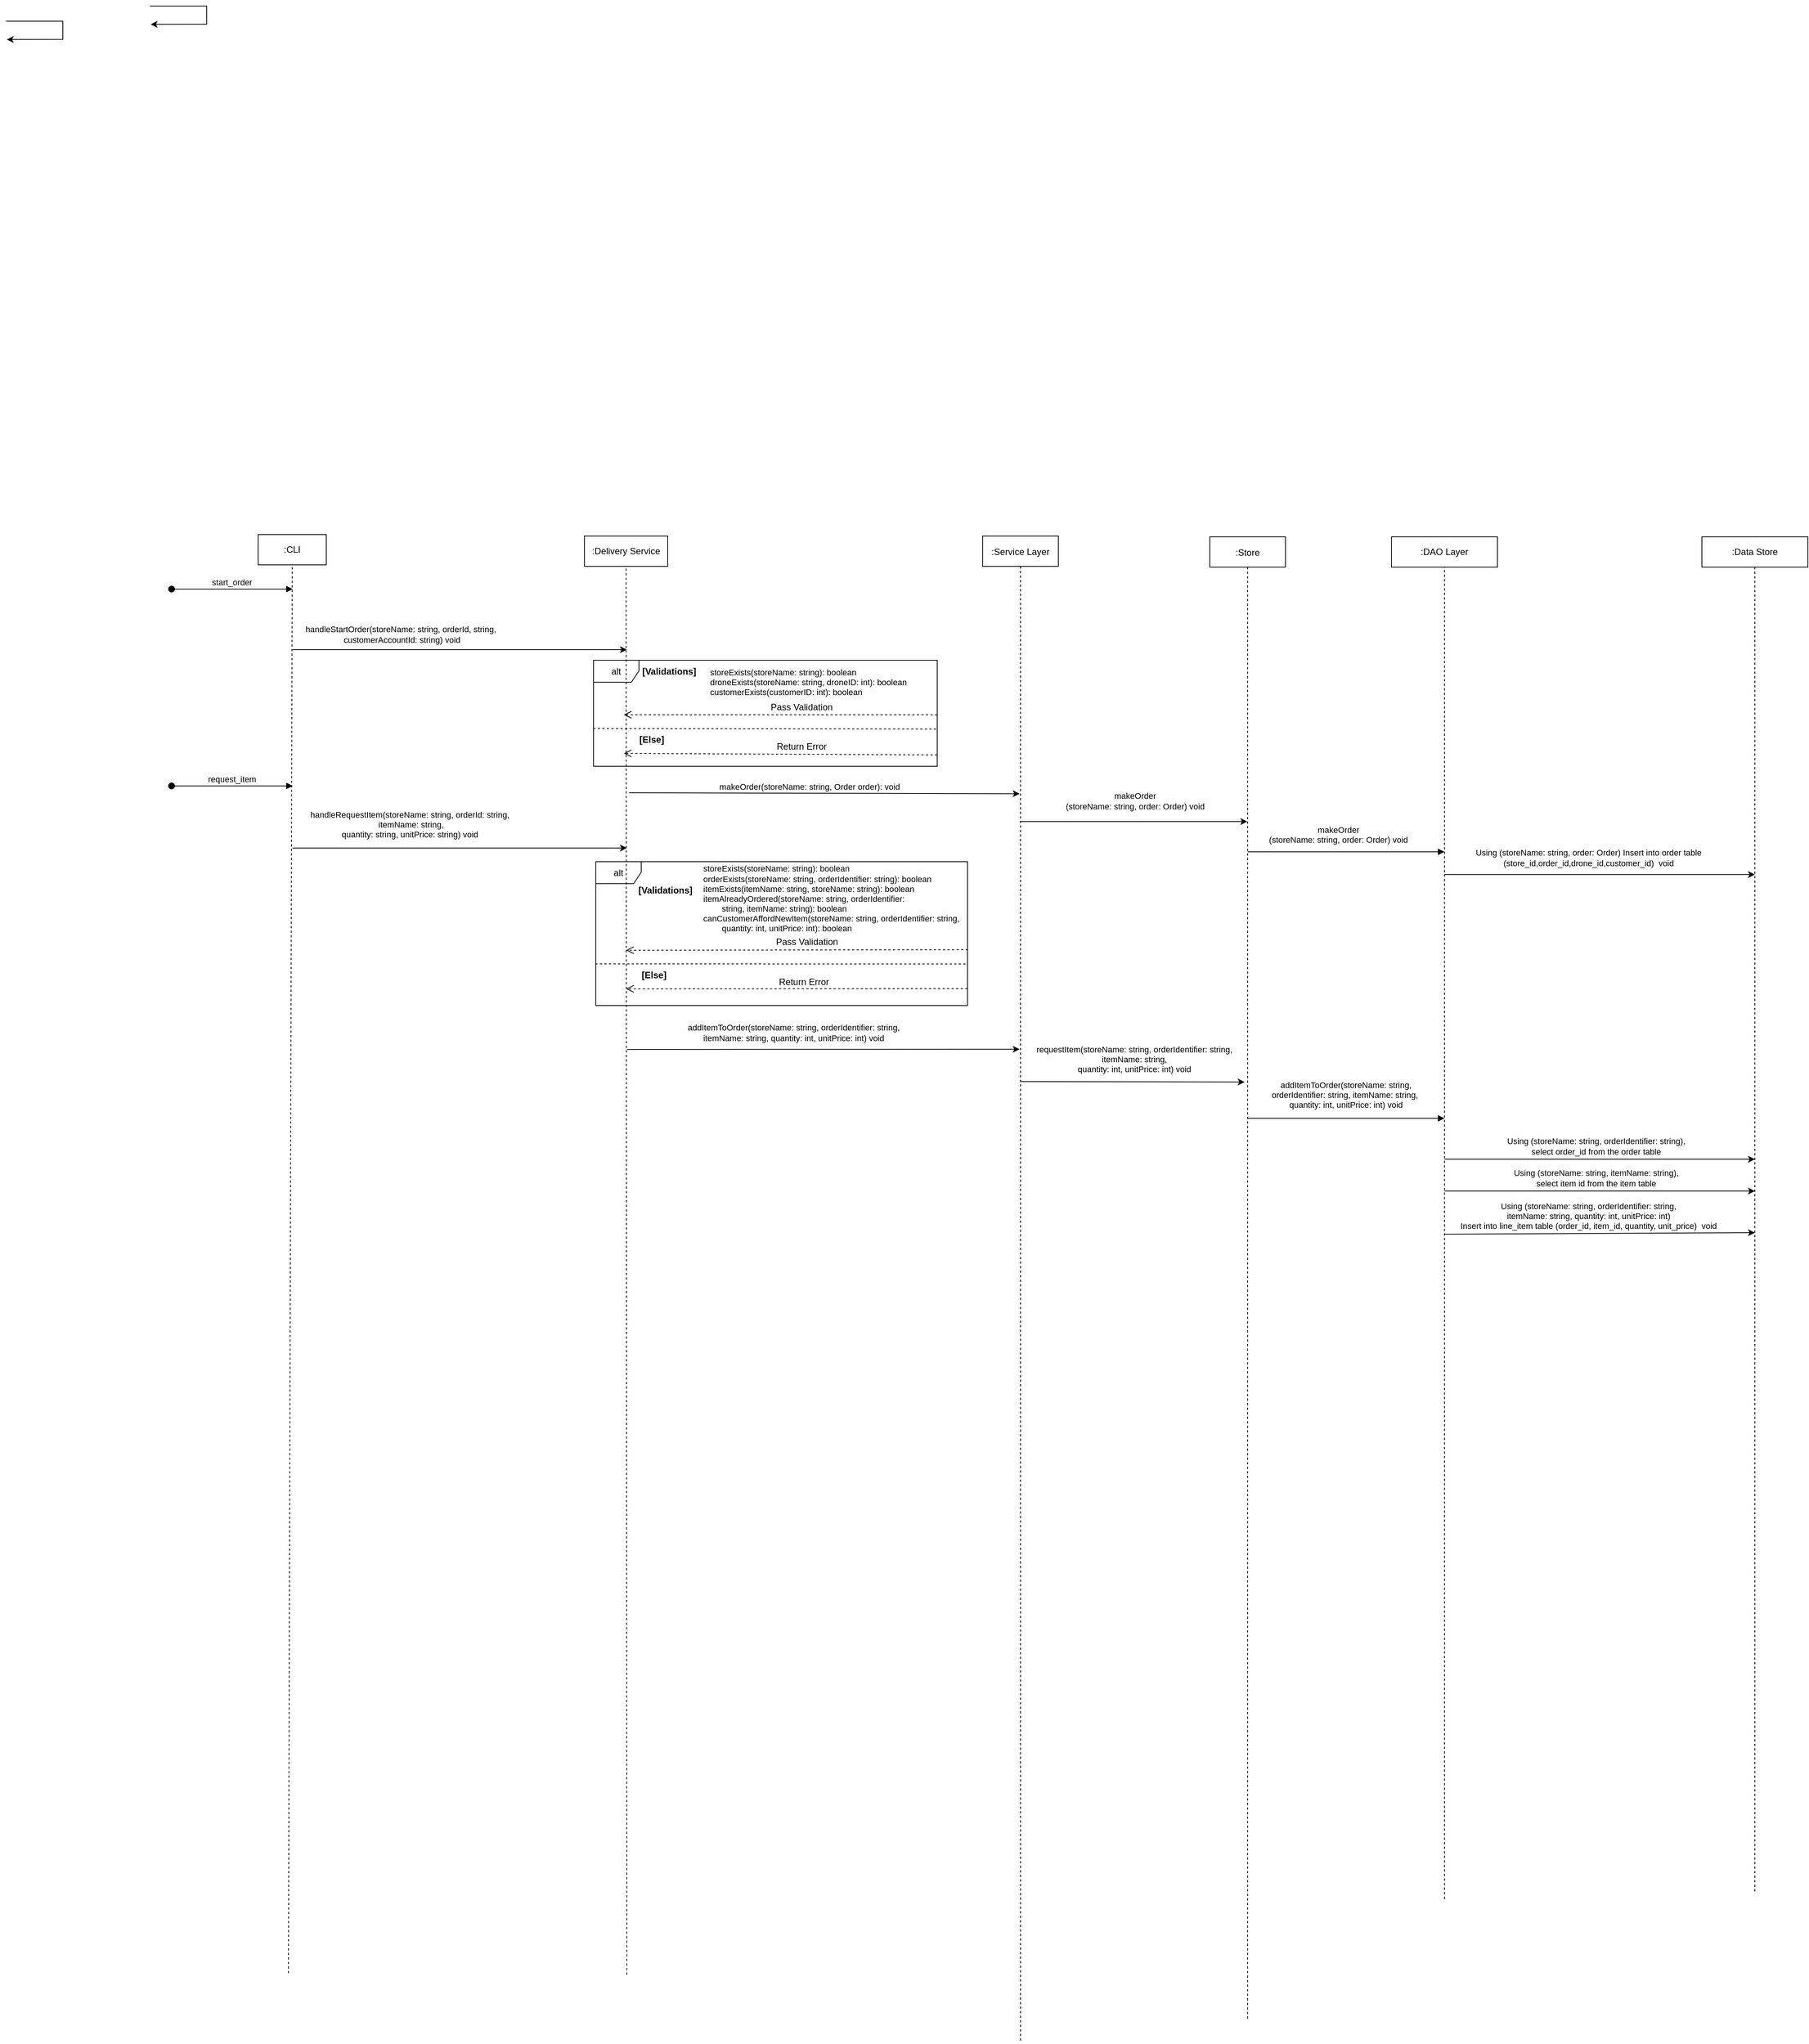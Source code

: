 <mxfile version="20.6.0" type="device"><diagram id="kgpKYQtTHZ0yAKxKKP6v" name="Page-1"><mxGraphModel dx="2587" dy="1567" grid="1" gridSize="10" guides="1" tooltips="1" connect="1" arrows="1" fold="1" page="1" pageScale="1" pageWidth="850" pageHeight="1100" math="0" shadow="0"><root><mxCell id="0"/><mxCell id="1" parent="0"/><mxCell id="V2hqUheWAWQt7SyM2M4Y-16" value="alt" style="shape=umlFrame;whiteSpace=wrap;html=1;width=60;height=29;" parent="1" vertex="1"><mxGeometry x="-841" y="470" width="491" height="190" as="geometry"/></mxCell><mxCell id="V2hqUheWAWQt7SyM2M4Y-1" value="alt" style="shape=umlFrame;whiteSpace=wrap;html=1;width=60;height=29;" parent="1" vertex="1"><mxGeometry x="-844" y="204" width="454" height="140" as="geometry"/></mxCell><mxCell id="3nuBFxr9cyL0pnOWT2aG-1" value=":Store" style="shape=umlLifeline;perimeter=lifelinePerimeter;container=1;collapsible=0;recursiveResize=0;rounded=0;shadow=0;strokeWidth=1;" parent="1" vertex="1"><mxGeometry x="-30" y="41" width="100" height="1960" as="geometry"/></mxCell><mxCell id="3g_IufnBErTThptnOotB-29" value="" style="endArrow=classic;html=1;rounded=0;exitX=0.5;exitY=0.362;exitDx=0;exitDy=0;exitPerimeter=0;" parent="3nuBFxr9cyL0pnOWT2aG-1" source="F65zhz_RUqa8BEvT5nCx-27" edge="1"><mxGeometry width="50" height="50" relative="1" as="geometry"><mxPoint x="-404" y="720" as="sourcePoint"/><mxPoint x="46" y="720" as="targetPoint"/></mxGeometry></mxCell><mxCell id="3g_IufnBErTThptnOotB-30" value="requestItem(storeName: string, orderIdentifier: string, &lt;br&gt;itemName: string, &lt;br&gt;quantity: int, unitPrice: int) void" style="edgeLabel;html=1;align=center;verticalAlign=middle;resizable=0;points=[];" parent="3g_IufnBErTThptnOotB-29" vertex="1" connectable="0"><mxGeometry x="-0.148" y="-3" relative="1" as="geometry"><mxPoint x="24" y="-33" as="offset"/></mxGeometry></mxCell><mxCell id="F65zhz_RUqa8BEvT5nCx-27" value=":Service Layer" style="shape=umlLifeline;perimeter=lifelinePerimeter;container=1;collapsible=0;recursiveResize=0;rounded=0;shadow=0;strokeWidth=1;" parent="1" vertex="1"><mxGeometry x="-330" y="40" width="100" height="1990" as="geometry"/></mxCell><mxCell id="nBW913O-los7_TIp9GuV-24" value="" style="endArrow=classic;html=1;rounded=0;entryX=0.488;entryY=0.329;entryDx=0;entryDy=0;entryPerimeter=0;" parent="F65zhz_RUqa8BEvT5nCx-27" edge="1"><mxGeometry width="50" height="50" relative="1" as="geometry"><mxPoint x="-470" y="678" as="sourcePoint"/><mxPoint x="48.8" y="677.71" as="targetPoint"/></mxGeometry></mxCell><mxCell id="nBW913O-los7_TIp9GuV-25" value="addItemToOrder&lt;span style=&quot;text-align: left;&quot;&gt;(&lt;/span&gt;&lt;font style=&quot;text-align: left;&quot;&gt;storeName: string, orderIdentifier: string, &lt;br&gt;itemName: string, quantity: int, unitPrice: int&lt;/font&gt;&lt;span style=&quot;text-align: left;&quot;&gt;)&amp;nbsp;&lt;/span&gt;void" style="edgeLabel;html=1;align=center;verticalAlign=middle;resizable=0;points=[];" parent="nBW913O-los7_TIp9GuV-24" vertex="1" connectable="0"><mxGeometry x="-0.186" y="3" relative="1" as="geometry"><mxPoint x="9" y="-19" as="offset"/></mxGeometry></mxCell><mxCell id="F65zhz_RUqa8BEvT5nCx-31" value="request_item" style="verticalAlign=bottom;startArrow=oval;endArrow=block;startSize=8;shadow=0;strokeWidth=1;" parent="1" edge="1"><mxGeometry relative="1" as="geometry"><mxPoint x="-1401.37" y="370" as="sourcePoint"/><mxPoint x="-1241.37" y="370" as="targetPoint"/></mxGeometry></mxCell><mxCell id="F65zhz_RUqa8BEvT5nCx-89" value=":Data Store" style="shape=rect;html=1;whiteSpace=wrap;align=center;" parent="1" vertex="1"><mxGeometry x="620" y="41" width="140" height="40" as="geometry"/></mxCell><mxCell id="F65zhz_RUqa8BEvT5nCx-90" value="" style="edgeStyle=none;html=1;dashed=1;endArrow=none;align=center;verticalAlign=bottom;exitX=0.5;exitY=1;rounded=0;" parent="1" source="F65zhz_RUqa8BEvT5nCx-89" edge="1"><mxGeometry x="1" relative="1" as="geometry"><mxPoint x="690" y="1831" as="targetPoint"/></mxGeometry></mxCell><mxCell id="nBW913O-los7_TIp9GuV-14" value="" style="endArrow=classic;html=1;rounded=0;" parent="1" edge="1"><mxGeometry width="50" height="50" relative="1" as="geometry"><mxPoint x="280" y="487" as="sourcePoint"/><mxPoint x="690" y="487" as="targetPoint"/></mxGeometry></mxCell><mxCell id="nBW913O-los7_TIp9GuV-15" value="&lt;font style=&quot;font-size: 11px;&quot;&gt;Using (storeName: string, order: Order) Insert into order table &lt;br&gt;(store_id,order_id,drone_id,customer_id)&lt;/font&gt;&amp;nbsp; void" style="edgeLabel;html=1;align=center;verticalAlign=middle;resizable=0;points=[];" parent="nBW913O-los7_TIp9GuV-14" vertex="1" connectable="0"><mxGeometry x="-0.549" y="2" relative="1" as="geometry"><mxPoint x="97" y="-20" as="offset"/></mxGeometry></mxCell><mxCell id="nBW913O-los7_TIp9GuV-18" value=":Delivery Service" style="rounded=0;whiteSpace=wrap;html=1;" parent="1" vertex="1"><mxGeometry x="-856" y="40" width="110" height="40" as="geometry"/></mxCell><mxCell id="F65zhz_RUqa8BEvT5nCx-28" value="start_order" style="verticalAlign=bottom;startArrow=oval;endArrow=block;startSize=8;shadow=0;strokeWidth=1;" parent="1" edge="1"><mxGeometry relative="1" as="geometry"><mxPoint x="-1401.37" y="110" as="sourcePoint"/><mxPoint x="-1241.37" y="110" as="targetPoint"/></mxGeometry></mxCell><mxCell id="nBW913O-los7_TIp9GuV-19" value="" style="endArrow=none;dashed=1;html=1;rounded=0;entryX=0.5;entryY=1;entryDx=0;entryDy=0;" parent="1" target="nBW913O-los7_TIp9GuV-18" edge="1"><mxGeometry width="50" height="50" relative="1" as="geometry"><mxPoint x="-800" y="1940" as="sourcePoint"/><mxPoint x="-682" y="100" as="targetPoint"/></mxGeometry></mxCell><mxCell id="F65zhz_RUqa8BEvT5nCx-45" value="" style="endArrow=classic;html=1;rounded=0;entryX=0.51;entryY=0.213;entryDx=0;entryDy=0;entryPerimeter=0;" parent="1" edge="1"><mxGeometry width="50" height="50" relative="1" as="geometry"><mxPoint x="-1620" y="-640" as="sourcePoint"/><mxPoint x="-1619" y="-615.81" as="targetPoint"/><Array as="points"><mxPoint x="-1545" y="-640"/><mxPoint x="-1545" y="-616"/></Array></mxGeometry></mxCell><mxCell id="F65zhz_RUqa8BEvT5nCx-46" value="storeExists(storeName: string): boolean&lt;br&gt;droneExists(storeName: string, droneID: int): boolean&lt;br&gt;customerExists(customerID: int): boolean&lt;br&gt;" style="edgeLabel;html=1;align=left;verticalAlign=middle;resizable=0;points=[];" parent="F65zhz_RUqa8BEvT5nCx-45" vertex="1" connectable="0"><mxGeometry x="0.815" y="-2" relative="1" as="geometry"><mxPoint x="911" y="851" as="offset"/></mxGeometry></mxCell><mxCell id="nBW913O-los7_TIp9GuV-20" value="" style="endArrow=classic;html=1;rounded=0;entryX=0.488;entryY=0.171;entryDx=0;entryDy=0;entryPerimeter=0;" parent="1" target="F65zhz_RUqa8BEvT5nCx-27" edge="1"><mxGeometry width="50" height="50" relative="1" as="geometry"><mxPoint x="-796.99" y="379" as="sourcePoint"/><mxPoint x="-213.49" y="379" as="targetPoint"/></mxGeometry></mxCell><mxCell id="nBW913O-los7_TIp9GuV-21" value="makeOrder(storeName: string, Order order): void" style="edgeLabel;html=1;align=center;verticalAlign=middle;resizable=0;points=[];" parent="nBW913O-los7_TIp9GuV-20" vertex="1" connectable="0"><mxGeometry x="-0.099" y="1" relative="1" as="geometry"><mxPoint x="5" y="-8" as="offset"/></mxGeometry></mxCell><mxCell id="nBW913O-los7_TIp9GuV-22" value="" style="endArrow=classic;html=1;rounded=0;entryX=0.51;entryY=0.213;entryDx=0;entryDy=0;entryPerimeter=0;" parent="1" edge="1"><mxGeometry width="50" height="50" relative="1" as="geometry"><mxPoint x="-1430" y="-660" as="sourcePoint"/><mxPoint x="-1429" y="-635.81" as="targetPoint"/><Array as="points"><mxPoint x="-1355" y="-660"/><mxPoint x="-1355" y="-636"/></Array></mxGeometry></mxCell><mxCell id="nBW913O-los7_TIp9GuV-23" value="storeExists(storeName: string): boolean&lt;br&gt;orderExists(storeName: string, orderIdentifier: string): boolean&lt;br&gt;itemExists(itemName: string, storeName: string): boolean&lt;br&gt;itemAlreadyOrdered(storeName: string, orderIdentifier: &lt;br&gt;&lt;span style=&quot;white-space: pre;&quot;&gt;&#9;&lt;/span&gt;string, itemName: string): boolean&lt;br&gt;canCustomerAffordNewItem(&lt;font style=&quot;font-size: 11px;&quot;&gt;storeName: string, orderIdentifier: string, &lt;br&gt;&lt;span style=&quot;white-space: pre;&quot;&gt;&#9;&lt;/span&gt;quantity: int, unitPrice: int&lt;/font&gt;): boolean" style="edgeLabel;html=1;align=left;verticalAlign=middle;resizable=0;points=[];" parent="nBW913O-los7_TIp9GuV-22" vertex="1" connectable="0"><mxGeometry x="0.815" y="-2" relative="1" as="geometry"><mxPoint x="712" y="1157" as="offset"/></mxGeometry></mxCell><mxCell id="nBW913O-los7_TIp9GuV-37" value=":DAO Layer" style="shape=rect;html=1;whiteSpace=wrap;align=center;" parent="1" vertex="1"><mxGeometry x="210" y="41" width="140" height="40" as="geometry"/></mxCell><mxCell id="nBW913O-los7_TIp9GuV-38" value="" style="endArrow=none;dashed=1;html=1;rounded=0;entryX=0.5;entryY=1;entryDx=0;entryDy=0;" parent="1" target="nBW913O-los7_TIp9GuV-37" edge="1"><mxGeometry width="50" height="50" relative="1" as="geometry"><mxPoint x="280" y="1839.889" as="sourcePoint"/><mxPoint x="150" y="391" as="targetPoint"/></mxGeometry></mxCell><mxCell id="3g_IufnBErTThptnOotB-5" value=":CLI" style="rounded=0;whiteSpace=wrap;html=1;" parent="1" vertex="1"><mxGeometry x="-1287" y="38" width="90" height="40" as="geometry"/></mxCell><mxCell id="3g_IufnBErTThptnOotB-6" value="" style="endArrow=none;dashed=1;html=1;rounded=0;entryX=0.5;entryY=1;entryDx=0;entryDy=0;" parent="1" target="3g_IufnBErTThptnOotB-5" edge="1"><mxGeometry width="50" height="50" relative="1" as="geometry"><mxPoint x="-1247" y="1938" as="sourcePoint"/><mxPoint x="-1217" y="98" as="targetPoint"/></mxGeometry></mxCell><mxCell id="3g_IufnBErTThptnOotB-11" value="" style="endArrow=classic;html=1;rounded=0;" parent="1" edge="1"><mxGeometry width="50" height="50" relative="1" as="geometry"><mxPoint x="-1241.37" y="190" as="sourcePoint"/><mxPoint x="-800" y="190" as="targetPoint"/></mxGeometry></mxCell><mxCell id="3g_IufnBErTThptnOotB-12" value="handleStartOrder(storeName: string, orderId, string,&lt;br&gt;&amp;nbsp;customerAccountId: string) void" style="edgeLabel;html=1;align=center;verticalAlign=middle;resizable=0;points=[];" parent="3g_IufnBErTThptnOotB-11" vertex="1" connectable="0"><mxGeometry x="-0.099" y="1" relative="1" as="geometry"><mxPoint x="-57" y="-19" as="offset"/></mxGeometry></mxCell><mxCell id="3g_IufnBErTThptnOotB-13" value="" style="endArrow=classic;html=1;rounded=0;" parent="1" edge="1"><mxGeometry width="50" height="50" relative="1" as="geometry"><mxPoint x="-1241.37" y="452" as="sourcePoint"/><mxPoint x="-800" y="452" as="targetPoint"/></mxGeometry></mxCell><mxCell id="3g_IufnBErTThptnOotB-14" value="handleRequestItem(storeName: string, orderId: string,&lt;br&gt;&amp;nbsp;itemName: string, &lt;br&gt;quantity: string, unitPrice: string) void" style="edgeLabel;html=1;align=center;verticalAlign=middle;resizable=0;points=[];" parent="3g_IufnBErTThptnOotB-13" vertex="1" connectable="0"><mxGeometry x="-0.099" y="1" relative="1" as="geometry"><mxPoint x="-45" y="-30" as="offset"/></mxGeometry></mxCell><mxCell id="3g_IufnBErTThptnOotB-24" value="" style="endArrow=classic;html=1;rounded=0;" parent="1" target="3nuBFxr9cyL0pnOWT2aG-1" edge="1"><mxGeometry width="50" height="50" relative="1" as="geometry"><mxPoint x="-280" y="417" as="sourcePoint"/><mxPoint x="33" y="417" as="targetPoint"/></mxGeometry></mxCell><mxCell id="3g_IufnBErTThptnOotB-25" value="makeOrder&lt;br&gt;(storeName: string, order: Order) void" style="edgeLabel;html=1;align=center;verticalAlign=middle;resizable=0;points=[];" parent="3g_IufnBErTThptnOotB-24" vertex="1" connectable="0"><mxGeometry x="-0.148" y="-3" relative="1" as="geometry"><mxPoint x="23" y="-30" as="offset"/></mxGeometry></mxCell><mxCell id="3g_IufnBErTThptnOotB-26" value="makeOrder&#10;(storeName: string, order: Order) void" style="verticalAlign=bottom;endArrow=block;shadow=0;strokeWidth=1;" parent="1" edge="1"><mxGeometry x="-0.077" y="7" relative="1" as="geometry"><mxPoint x="20" y="457" as="sourcePoint"/><mxPoint x="280" y="457" as="targetPoint"/><mxPoint as="offset"/></mxGeometry></mxCell><mxCell id="3g_IufnBErTThptnOotB-27" value="" style="endArrow=classic;html=1;rounded=0;" parent="1" edge="1"><mxGeometry width="50" height="50" relative="1" as="geometry"><mxPoint x="280" y="962" as="sourcePoint"/><mxPoint x="690" y="960" as="targetPoint"/></mxGeometry></mxCell><mxCell id="3g_IufnBErTThptnOotB-28" value="&lt;font style=&quot;font-size: 11px;&quot;&gt;Using (storeName: string, orderIdentifier: string,&lt;br style=&quot;padding: 0px; margin: 0px;&quot;&gt;itemName: string,&amp;nbsp;quantity: int, unitPrice: int)&lt;br&gt;Insert into line_item table (order_id, item_id, quantity, unit_price)&amp;nbsp;&amp;nbsp;void&lt;br&gt;&lt;/font&gt;" style="edgeLabel;html=1;align=center;verticalAlign=middle;resizable=0;points=[];" parent="3g_IufnBErTThptnOotB-27" vertex="1" connectable="0"><mxGeometry x="-0.549" y="2" relative="1" as="geometry"><mxPoint x="97" y="-22" as="offset"/></mxGeometry></mxCell><mxCell id="3g_IufnBErTThptnOotB-31" value="addItemToOrder(storeName: string, &#10;orderIdentifier: string, itemName: string, &#10;quantity: int, unitPrice: int) void" style="verticalAlign=bottom;endArrow=block;shadow=0;strokeWidth=1;" parent="1" edge="1"><mxGeometry y="9" relative="1" as="geometry"><mxPoint x="20" y="809" as="sourcePoint"/><mxPoint x="280" y="809" as="targetPoint"/><mxPoint as="offset"/></mxGeometry></mxCell><mxCell id="uzfKNhQ-ruzQMbPKk6Gi-1" value="" style="endArrow=classic;html=1;rounded=0;" parent="1" edge="1"><mxGeometry width="50" height="50" relative="1" as="geometry"><mxPoint x="280" y="863" as="sourcePoint"/><mxPoint x="690" y="863" as="targetPoint"/></mxGeometry></mxCell><mxCell id="uzfKNhQ-ruzQMbPKk6Gi-2" value="&lt;font style=&quot;font-size: 11px;&quot;&gt;Using (storeName: string, orderIdentifier: string), &lt;br&gt;select order_id from the order table&lt;br&gt;&lt;/font&gt;" style="edgeLabel;html=1;align=center;verticalAlign=middle;resizable=0;points=[];" parent="uzfKNhQ-ruzQMbPKk6Gi-1" vertex="1" connectable="0"><mxGeometry x="-0.549" y="2" relative="1" as="geometry"><mxPoint x="107" y="-15" as="offset"/></mxGeometry></mxCell><mxCell id="uzfKNhQ-ruzQMbPKk6Gi-3" value="" style="endArrow=classic;html=1;rounded=0;" parent="1" edge="1"><mxGeometry width="50" height="50" relative="1" as="geometry"><mxPoint x="280" y="905" as="sourcePoint"/><mxPoint x="690" y="905" as="targetPoint"/></mxGeometry></mxCell><mxCell id="uzfKNhQ-ruzQMbPKk6Gi-4" value="&lt;font style=&quot;font-size: 11px;&quot;&gt;Using (storeName: string, itemName: string), &lt;br&gt;select item id from the item table&lt;br&gt;&lt;/font&gt;" style="edgeLabel;html=1;align=center;verticalAlign=middle;resizable=0;points=[];" parent="uzfKNhQ-ruzQMbPKk6Gi-3" vertex="1" connectable="0"><mxGeometry x="-0.549" y="2" relative="1" as="geometry"><mxPoint x="107" y="-15" as="offset"/></mxGeometry></mxCell><mxCell id="V2hqUheWAWQt7SyM2M4Y-5" value="" style="html=1;verticalAlign=bottom;endArrow=open;dashed=1;endSize=8;rounded=0;" parent="1" edge="1"><mxGeometry relative="1" as="geometry"><mxPoint x="-390" y="329" as="sourcePoint"/><mxPoint x="-804" y="327" as="targetPoint"/></mxGeometry></mxCell><mxCell id="V2hqUheWAWQt7SyM2M4Y-6" value="[Else]" style="text;html=1;strokeColor=none;fillColor=none;align=center;verticalAlign=middle;whiteSpace=wrap;rounded=0;fontStyle=1" parent="1" vertex="1"><mxGeometry x="-797" y="294" width="60" height="30" as="geometry"/></mxCell><mxCell id="V2hqUheWAWQt7SyM2M4Y-7" value="Return Error" style="text;align=center;fontStyle=0;verticalAlign=middle;spacingLeft=3;spacingRight=3;strokeColor=none;rotatable=0;points=[[0,0.5],[1,0.5]];portConstraint=eastwest;" parent="1" vertex="1"><mxGeometry x="-609" y="304" width="80" height="26" as="geometry"/></mxCell><mxCell id="V2hqUheWAWQt7SyM2M4Y-9" value="[Validations]" style="text;html=1;strokeColor=none;fillColor=none;align=center;verticalAlign=middle;whiteSpace=wrap;rounded=0;fontStyle=1" parent="1" vertex="1"><mxGeometry x="-774" y="204" width="60" height="30" as="geometry"/></mxCell><mxCell id="V2hqUheWAWQt7SyM2M4Y-10" value="" style="html=1;verticalAlign=bottom;endArrow=open;dashed=1;endSize=8;rounded=0;" parent="1" edge="1"><mxGeometry relative="1" as="geometry"><mxPoint x="-390" y="276" as="sourcePoint"/><mxPoint x="-804" y="276" as="targetPoint"/></mxGeometry></mxCell><mxCell id="V2hqUheWAWQt7SyM2M4Y-11" value="Pass Validation" style="text;align=center;fontStyle=0;verticalAlign=middle;spacingLeft=3;spacingRight=3;strokeColor=none;rotatable=0;points=[[0,0.5],[1,0.5]];portConstraint=eastwest;" parent="1" vertex="1"><mxGeometry x="-609" y="252" width="80" height="26" as="geometry"/></mxCell><mxCell id="V2hqUheWAWQt7SyM2M4Y-12" value="" style="endArrow=none;dashed=1;html=1;rounded=0;exitX=-0.001;exitY=0.644;exitDx=0;exitDy=0;entryX=0.998;entryY=0.649;entryDx=0;entryDy=0;entryPerimeter=0;exitPerimeter=0;" parent="1" source="V2hqUheWAWQt7SyM2M4Y-1" target="V2hqUheWAWQt7SyM2M4Y-1" edge="1"><mxGeometry width="50" height="50" relative="1" as="geometry"><mxPoint x="-409" y="344" as="sourcePoint"/><mxPoint x="-359" y="294" as="targetPoint"/></mxGeometry></mxCell><mxCell id="V2hqUheWAWQt7SyM2M4Y-18" value="" style="html=1;verticalAlign=bottom;endArrow=open;dashed=1;endSize=8;rounded=0;exitX=1;exitY=0.882;exitDx=0;exitDy=0;exitPerimeter=0;" parent="1" source="V2hqUheWAWQt7SyM2M4Y-16" edge="1"><mxGeometry relative="1" as="geometry"><mxPoint x="-163.323" y="637.84" as="sourcePoint"/><mxPoint x="-801" y="638" as="targetPoint"/></mxGeometry></mxCell><mxCell id="V2hqUheWAWQt7SyM2M4Y-19" value="[Else]" style="text;html=1;strokeColor=none;fillColor=none;align=center;verticalAlign=middle;whiteSpace=wrap;rounded=0;fontStyle=1" parent="1" vertex="1"><mxGeometry x="-794" y="605" width="60" height="30" as="geometry"/></mxCell><mxCell id="V2hqUheWAWQt7SyM2M4Y-20" value="Return Error" style="text;align=center;fontStyle=0;verticalAlign=middle;spacingLeft=3;spacingRight=3;strokeColor=none;rotatable=0;points=[[0,0.5],[1,0.5]];portConstraint=eastwest;" parent="1" vertex="1"><mxGeometry x="-606" y="615" width="80" height="26" as="geometry"/></mxCell><mxCell id="V2hqUheWAWQt7SyM2M4Y-21" value="[Validations]" style="text;html=1;strokeColor=none;fillColor=none;align=center;verticalAlign=middle;whiteSpace=wrap;rounded=0;fontStyle=1" parent="1" vertex="1"><mxGeometry x="-779" y="493" width="60" height="30" as="geometry"/></mxCell><mxCell id="V2hqUheWAWQt7SyM2M4Y-22" value="" style="html=1;verticalAlign=bottom;endArrow=open;dashed=1;endSize=8;rounded=0;exitX=1.001;exitY=0.612;exitDx=0;exitDy=0;exitPerimeter=0;" parent="1" source="V2hqUheWAWQt7SyM2M4Y-16" edge="1"><mxGeometry relative="1" as="geometry"><mxPoint x="-164" y="587" as="sourcePoint"/><mxPoint x="-801" y="587" as="targetPoint"/></mxGeometry></mxCell><mxCell id="V2hqUheWAWQt7SyM2M4Y-23" value="Pass Validation" style="text;align=center;fontStyle=0;verticalAlign=middle;spacingLeft=3;spacingRight=3;strokeColor=none;rotatable=0;points=[[0,0.5],[1,0.5]];portConstraint=eastwest;" parent="1" vertex="1"><mxGeometry x="-602" y="562" width="80" height="26" as="geometry"/></mxCell><mxCell id="V2hqUheWAWQt7SyM2M4Y-24" value="" style="endArrow=none;dashed=1;html=1;rounded=0;exitX=-0.001;exitY=0.644;exitDx=0;exitDy=0;entryX=0.999;entryY=0.711;entryDx=0;entryDy=0;entryPerimeter=0;exitPerimeter=0;" parent="1" target="V2hqUheWAWQt7SyM2M4Y-16" edge="1"><mxGeometry width="50" height="50" relative="1" as="geometry"><mxPoint x="-841.677" y="605.04" as="sourcePoint"/><mxPoint x="-165.354" y="605.84" as="targetPoint"/></mxGeometry></mxCell></root></mxGraphModel></diagram></mxfile>